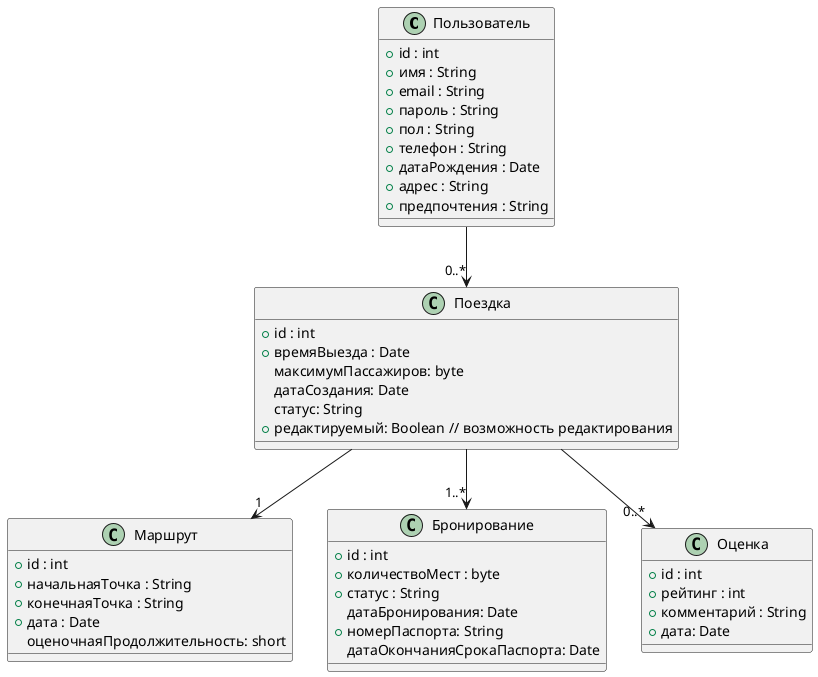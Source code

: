 @startuml
class Пользователь {
    +id : int
    +имя : String
    +email : String
    +пароль : String
    +пол : String
    +телефон : String
    +датаРождения : Date
    +адрес : String
    +предпочтения : String
}

class Поездка {
    +id : int
    +времяВыезда : Date
    максимумПассажиров: byte
    датаСоздания: Date
    статус: String
    +редактируемый: Boolean // возможность редактирования
}

class Маршрут {
    +id : int
    +начальнаяТочка : String
    +конечнаяТочка : String
    +дата : Date
    оценочнаяПродолжительность: short
}

class Бронирование {
    +id : int
    +количествоМест : byte
    +статус : String
    датаБронирования: Date
    +номерПаспорта: String
    датаОкончанияСрокаПаспорта: Date
}



class Оценка {
    +id : int
    +рейтинг : int
    +комментарий : String
    +дата: Date
}

Пользователь --> "0..*" Поездка
Поездка --> "1..*" Бронирование
Поездка --> "1" Маршрут
Поездка --> "0..*" Оценка

@enduml


